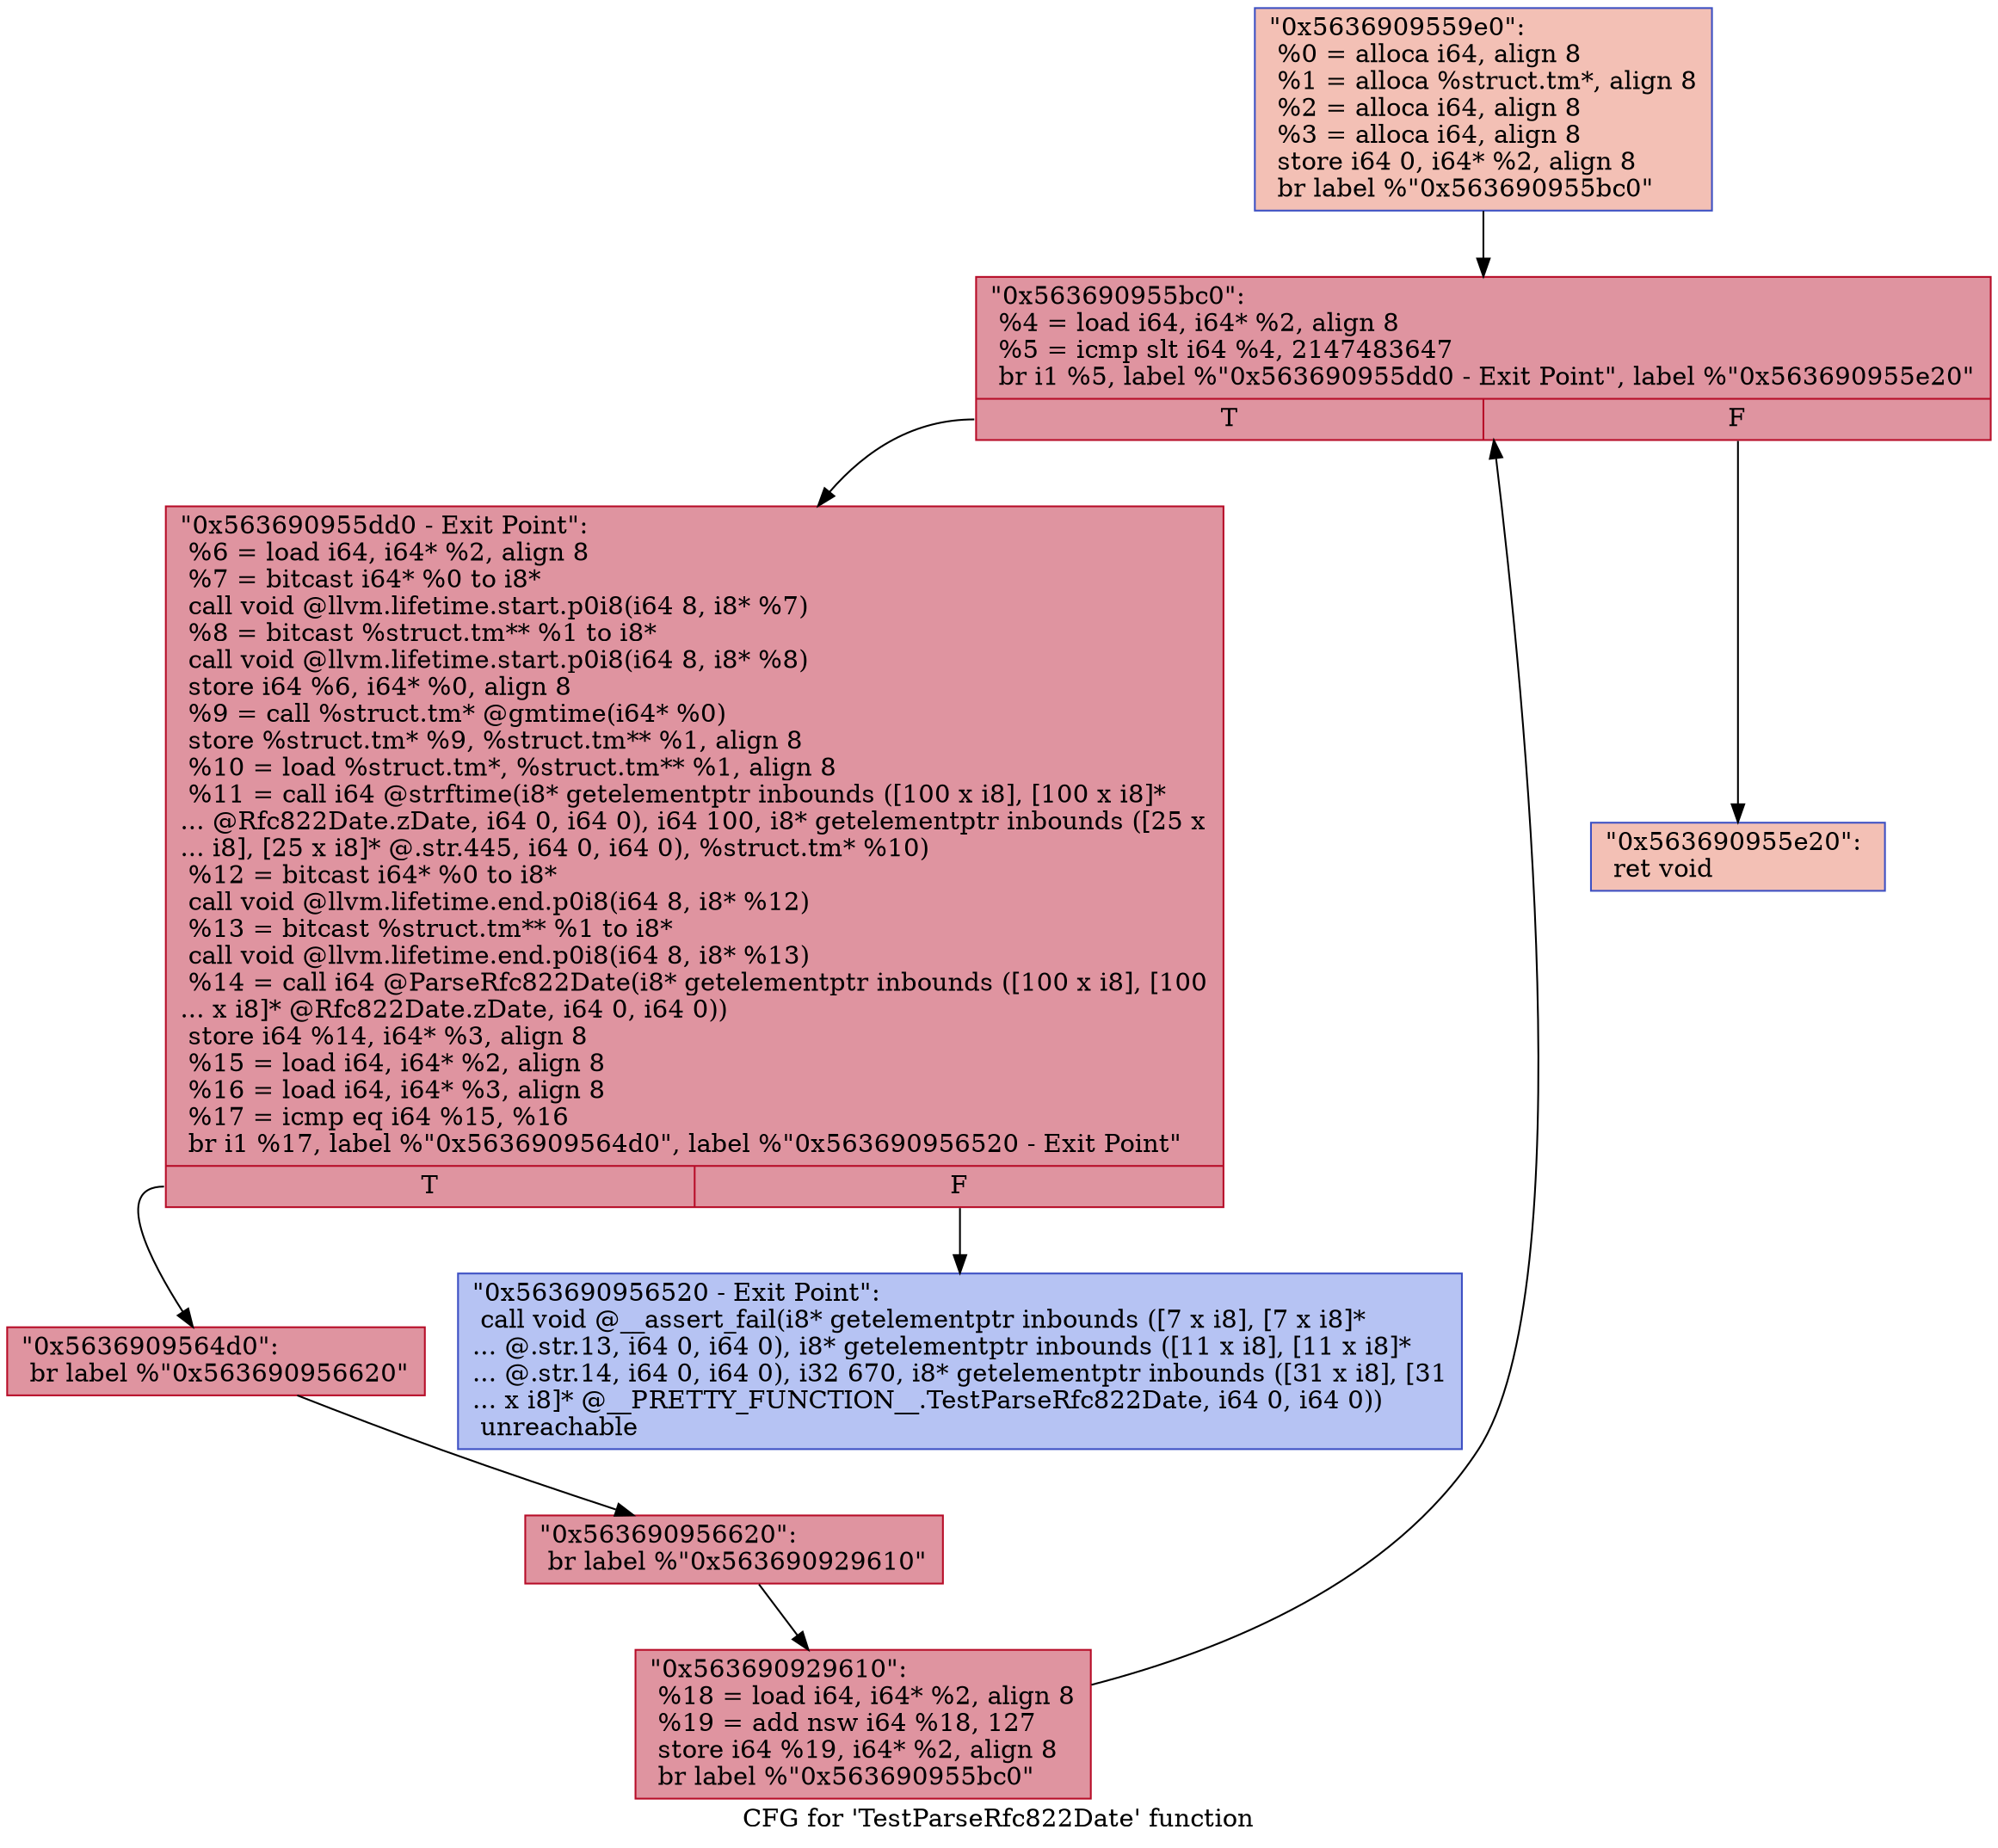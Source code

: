 digraph "CFG for 'TestParseRfc822Date' function" {
	label="CFG for 'TestParseRfc822Date' function";

	Node0x5636909559e0 [shape=record,color="#3d50c3ff", style=filled, fillcolor="#e5705870",label="{\"0x5636909559e0\":\l  %0 = alloca i64, align 8\l  %1 = alloca %struct.tm*, align 8\l  %2 = alloca i64, align 8\l  %3 = alloca i64, align 8\l  store i64 0, i64* %2, align 8\l  br label %\"0x563690955bc0\"\l}"];
	Node0x5636909559e0 -> Node0x563690955bc0;
	Node0x563690955bc0 [shape=record,color="#b70d28ff", style=filled, fillcolor="#b70d2870",label="{\"0x563690955bc0\":                                 \l  %4 = load i64, i64* %2, align 8\l  %5 = icmp slt i64 %4, 2147483647\l  br i1 %5, label %\"0x563690955dd0 - Exit Point\", label %\"0x563690955e20\"\l|{<s0>T|<s1>F}}"];
	Node0x563690955bc0:s0 -> Node0x563690955dd0;
	Node0x563690955bc0:s1 -> Node0x563690955e20;
	Node0x563690955dd0 [shape=record,color="#b70d28ff", style=filled, fillcolor="#b70d2870",label="{\"0x563690955dd0 - Exit Point\":                    \l  %6 = load i64, i64* %2, align 8\l  %7 = bitcast i64* %0 to i8*\l  call void @llvm.lifetime.start.p0i8(i64 8, i8* %7)\l  %8 = bitcast %struct.tm** %1 to i8*\l  call void @llvm.lifetime.start.p0i8(i64 8, i8* %8)\l  store i64 %6, i64* %0, align 8\l  %9 = call %struct.tm* @gmtime(i64* %0)\l  store %struct.tm* %9, %struct.tm** %1, align 8\l  %10 = load %struct.tm*, %struct.tm** %1, align 8\l  %11 = call i64 @strftime(i8* getelementptr inbounds ([100 x i8], [100 x i8]*\l... @Rfc822Date.zDate, i64 0, i64 0), i64 100, i8* getelementptr inbounds ([25 x\l... i8], [25 x i8]* @.str.445, i64 0, i64 0), %struct.tm* %10)\l  %12 = bitcast i64* %0 to i8*\l  call void @llvm.lifetime.end.p0i8(i64 8, i8* %12)\l  %13 = bitcast %struct.tm** %1 to i8*\l  call void @llvm.lifetime.end.p0i8(i64 8, i8* %13)\l  %14 = call i64 @ParseRfc822Date(i8* getelementptr inbounds ([100 x i8], [100\l... x i8]* @Rfc822Date.zDate, i64 0, i64 0))\l  store i64 %14, i64* %3, align 8\l  %15 = load i64, i64* %2, align 8\l  %16 = load i64, i64* %3, align 8\l  %17 = icmp eq i64 %15, %16\l  br i1 %17, label %\"0x5636909564d0\", label %\"0x563690956520 - Exit Point\"\l|{<s0>T|<s1>F}}"];
	Node0x563690955dd0:s0 -> Node0x5636909564d0;
	Node0x563690955dd0:s1 -> Node0x563690956520;
	Node0x5636909564d0 [shape=record,color="#b70d28ff", style=filled, fillcolor="#b70d2870",label="{\"0x5636909564d0\":                                 \l  br label %\"0x563690956620\"\l}"];
	Node0x5636909564d0 -> Node0x563690956620;
	Node0x563690956520 [shape=record,color="#3d50c3ff", style=filled, fillcolor="#5977e370",label="{\"0x563690956520 - Exit Point\":                    \l  call void @__assert_fail(i8* getelementptr inbounds ([7 x i8], [7 x i8]*\l... @.str.13, i64 0, i64 0), i8* getelementptr inbounds ([11 x i8], [11 x i8]*\l... @.str.14, i64 0, i64 0), i32 670, i8* getelementptr inbounds ([31 x i8], [31\l... x i8]* @__PRETTY_FUNCTION__.TestParseRfc822Date, i64 0, i64 0))\l  unreachable\l}"];
	Node0x563690956620 [shape=record,color="#b70d28ff", style=filled, fillcolor="#b70d2870",label="{\"0x563690956620\":                                 \l  br label %\"0x563690929610\"\l}"];
	Node0x563690956620 -> Node0x563690929610;
	Node0x563690929610 [shape=record,color="#b70d28ff", style=filled, fillcolor="#b70d2870",label="{\"0x563690929610\":                                 \l  %18 = load i64, i64* %2, align 8\l  %19 = add nsw i64 %18, 127\l  store i64 %19, i64* %2, align 8\l  br label %\"0x563690955bc0\"\l}"];
	Node0x563690929610 -> Node0x563690955bc0;
	Node0x563690955e20 [shape=record,color="#3d50c3ff", style=filled, fillcolor="#e5705870",label="{\"0x563690955e20\":                                 \l  ret void\l}"];
}
